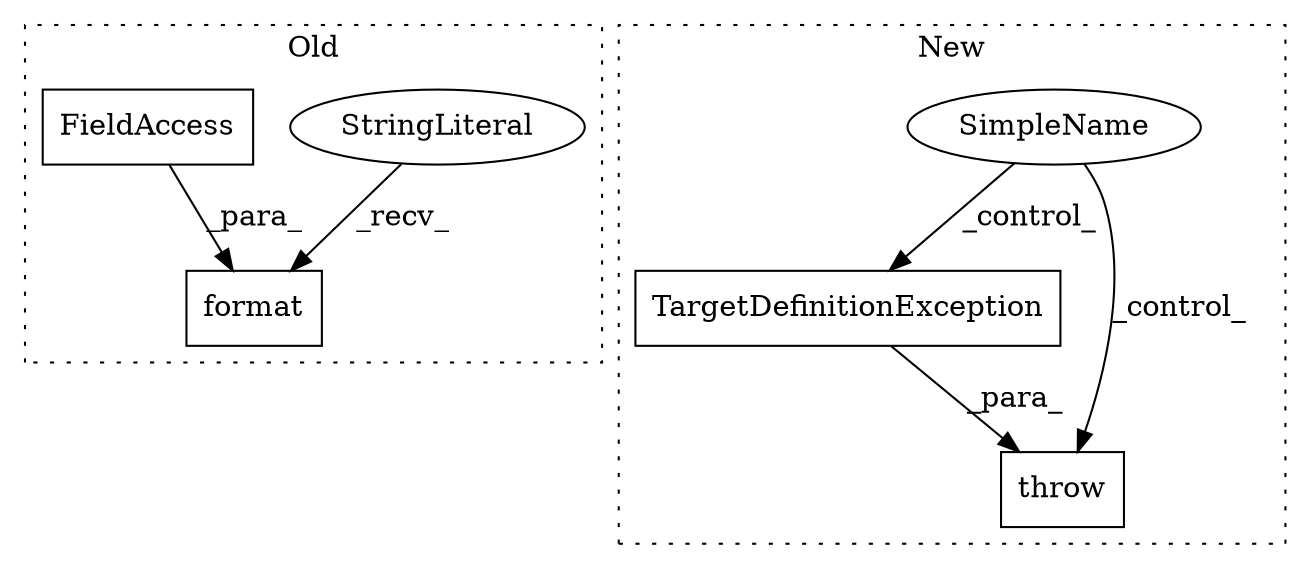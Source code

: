 digraph G {
subgraph cluster0 {
1 [label="format" a="32" s="1281,1301" l="7,1" shape="box"];
5 [label="StringLiteral" a="45" s="1202" l="78" shape="ellipse"];
6 [label="FieldAccess" a="22" s="1288" l="13" shape="box"];
label = "Old";
style="dotted";
}
subgraph cluster1 {
2 [label="TargetDefinitionException" a="32" s="1198,1313" l="26,1" shape="box"];
3 [label="SimpleName" a="42" s="" l="" shape="ellipse"];
4 [label="throw" a="53" s="1192" l="6" shape="box"];
label = "New";
style="dotted";
}
2 -> 4 [label="_para_"];
3 -> 4 [label="_control_"];
3 -> 2 [label="_control_"];
5 -> 1 [label="_recv_"];
6 -> 1 [label="_para_"];
}